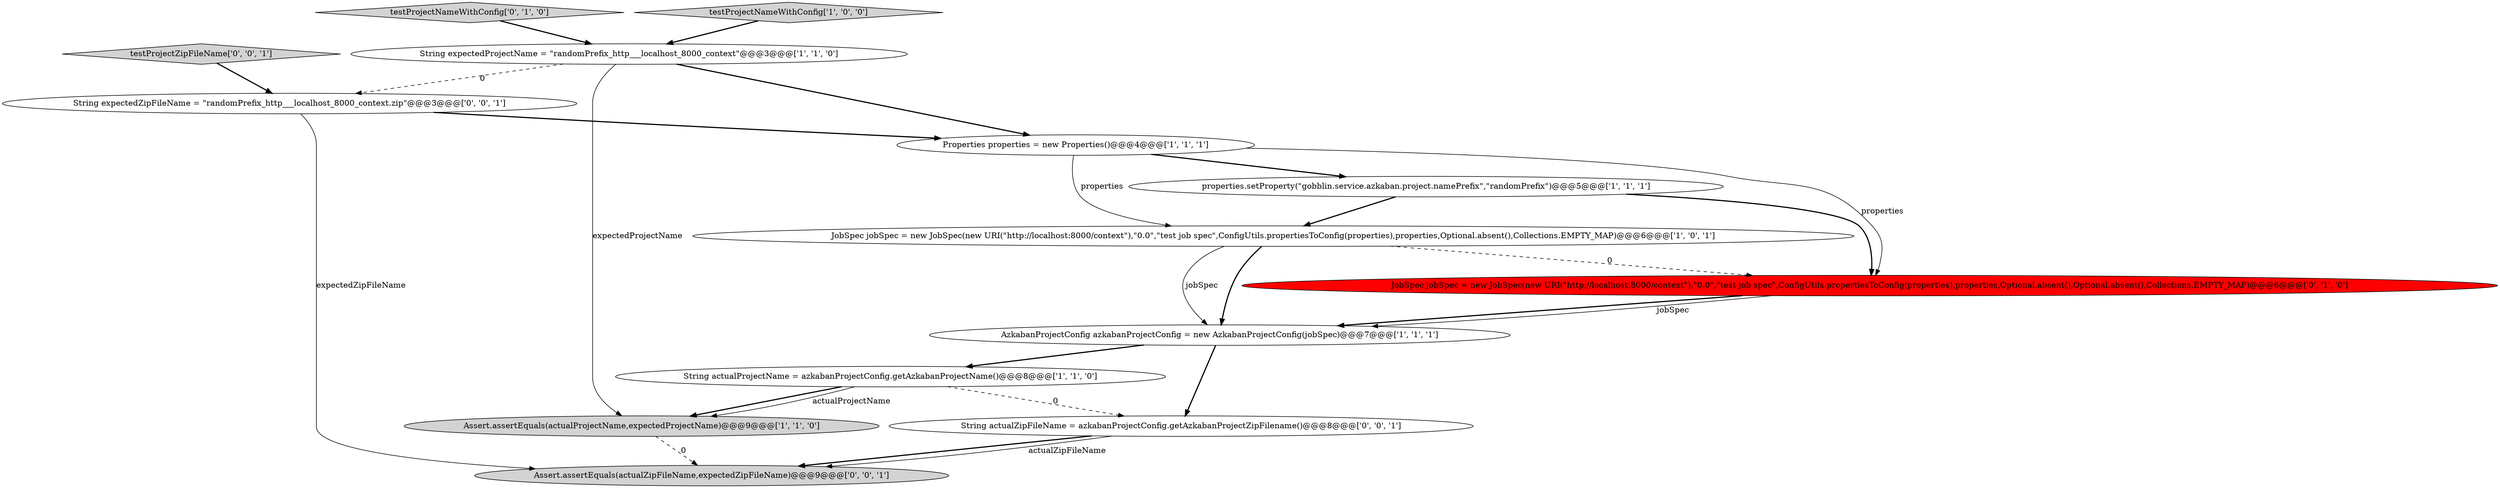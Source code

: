 digraph {
1 [style = filled, label = "AzkabanProjectConfig azkabanProjectConfig = new AzkabanProjectConfig(jobSpec)@@@7@@@['1', '1', '1']", fillcolor = white, shape = ellipse image = "AAA0AAABBB1BBB"];
3 [style = filled, label = "String expectedProjectName = \"randomPrefix_http___localhost_8000_context\"@@@3@@@['1', '1', '0']", fillcolor = white, shape = ellipse image = "AAA0AAABBB1BBB"];
9 [style = filled, label = "testProjectNameWithConfig['0', '1', '0']", fillcolor = lightgray, shape = diamond image = "AAA0AAABBB2BBB"];
4 [style = filled, label = "String actualProjectName = azkabanProjectConfig.getAzkabanProjectName()@@@8@@@['1', '1', '0']", fillcolor = white, shape = ellipse image = "AAA0AAABBB1BBB"];
6 [style = filled, label = "Properties properties = new Properties()@@@4@@@['1', '1', '1']", fillcolor = white, shape = ellipse image = "AAA0AAABBB1BBB"];
8 [style = filled, label = "JobSpec jobSpec = new JobSpec(new URI(\"http://localhost:8000/context\"),\"0.0\",\"test job spec\",ConfigUtils.propertiesToConfig(properties),properties,Optional.absent(),Optional.absent(),Collections.EMPTY_MAP)@@@6@@@['0', '1', '0']", fillcolor = red, shape = ellipse image = "AAA1AAABBB2BBB"];
10 [style = filled, label = "testProjectZipFileName['0', '0', '1']", fillcolor = lightgray, shape = diamond image = "AAA0AAABBB3BBB"];
12 [style = filled, label = "String expectedZipFileName = \"randomPrefix_http___localhost_8000_context.zip\"@@@3@@@['0', '0', '1']", fillcolor = white, shape = ellipse image = "AAA0AAABBB3BBB"];
7 [style = filled, label = "Assert.assertEquals(actualProjectName,expectedProjectName)@@@9@@@['1', '1', '0']", fillcolor = lightgray, shape = ellipse image = "AAA0AAABBB1BBB"];
0 [style = filled, label = "JobSpec jobSpec = new JobSpec(new URI(\"http://localhost:8000/context\"),\"0.0\",\"test job spec\",ConfigUtils.propertiesToConfig(properties),properties,Optional.absent(),Collections.EMPTY_MAP)@@@6@@@['1', '0', '1']", fillcolor = white, shape = ellipse image = "AAA0AAABBB1BBB"];
5 [style = filled, label = "testProjectNameWithConfig['1', '0', '0']", fillcolor = lightgray, shape = diamond image = "AAA0AAABBB1BBB"];
11 [style = filled, label = "String actualZipFileName = azkabanProjectConfig.getAzkabanProjectZipFilename()@@@8@@@['0', '0', '1']", fillcolor = white, shape = ellipse image = "AAA0AAABBB3BBB"];
2 [style = filled, label = "properties.setProperty(\"gobblin.service.azkaban.project.namePrefix\",\"randomPrefix\")@@@5@@@['1', '1', '1']", fillcolor = white, shape = ellipse image = "AAA0AAABBB1BBB"];
13 [style = filled, label = "Assert.assertEquals(actualZipFileName,expectedZipFileName)@@@9@@@['0', '0', '1']", fillcolor = lightgray, shape = ellipse image = "AAA0AAABBB3BBB"];
5->3 [style = bold, label=""];
1->4 [style = bold, label=""];
3->7 [style = solid, label="expectedProjectName"];
12->13 [style = solid, label="expectedZipFileName"];
3->6 [style = bold, label=""];
12->6 [style = bold, label=""];
4->7 [style = bold, label=""];
1->11 [style = bold, label=""];
6->2 [style = bold, label=""];
8->1 [style = bold, label=""];
6->0 [style = solid, label="properties"];
0->1 [style = solid, label="jobSpec"];
8->1 [style = solid, label="jobSpec"];
2->0 [style = bold, label=""];
3->12 [style = dashed, label="0"];
10->12 [style = bold, label=""];
0->1 [style = bold, label=""];
11->13 [style = bold, label=""];
11->13 [style = solid, label="actualZipFileName"];
7->13 [style = dashed, label="0"];
9->3 [style = bold, label=""];
0->8 [style = dashed, label="0"];
4->11 [style = dashed, label="0"];
4->7 [style = solid, label="actualProjectName"];
6->8 [style = solid, label="properties"];
2->8 [style = bold, label=""];
}
